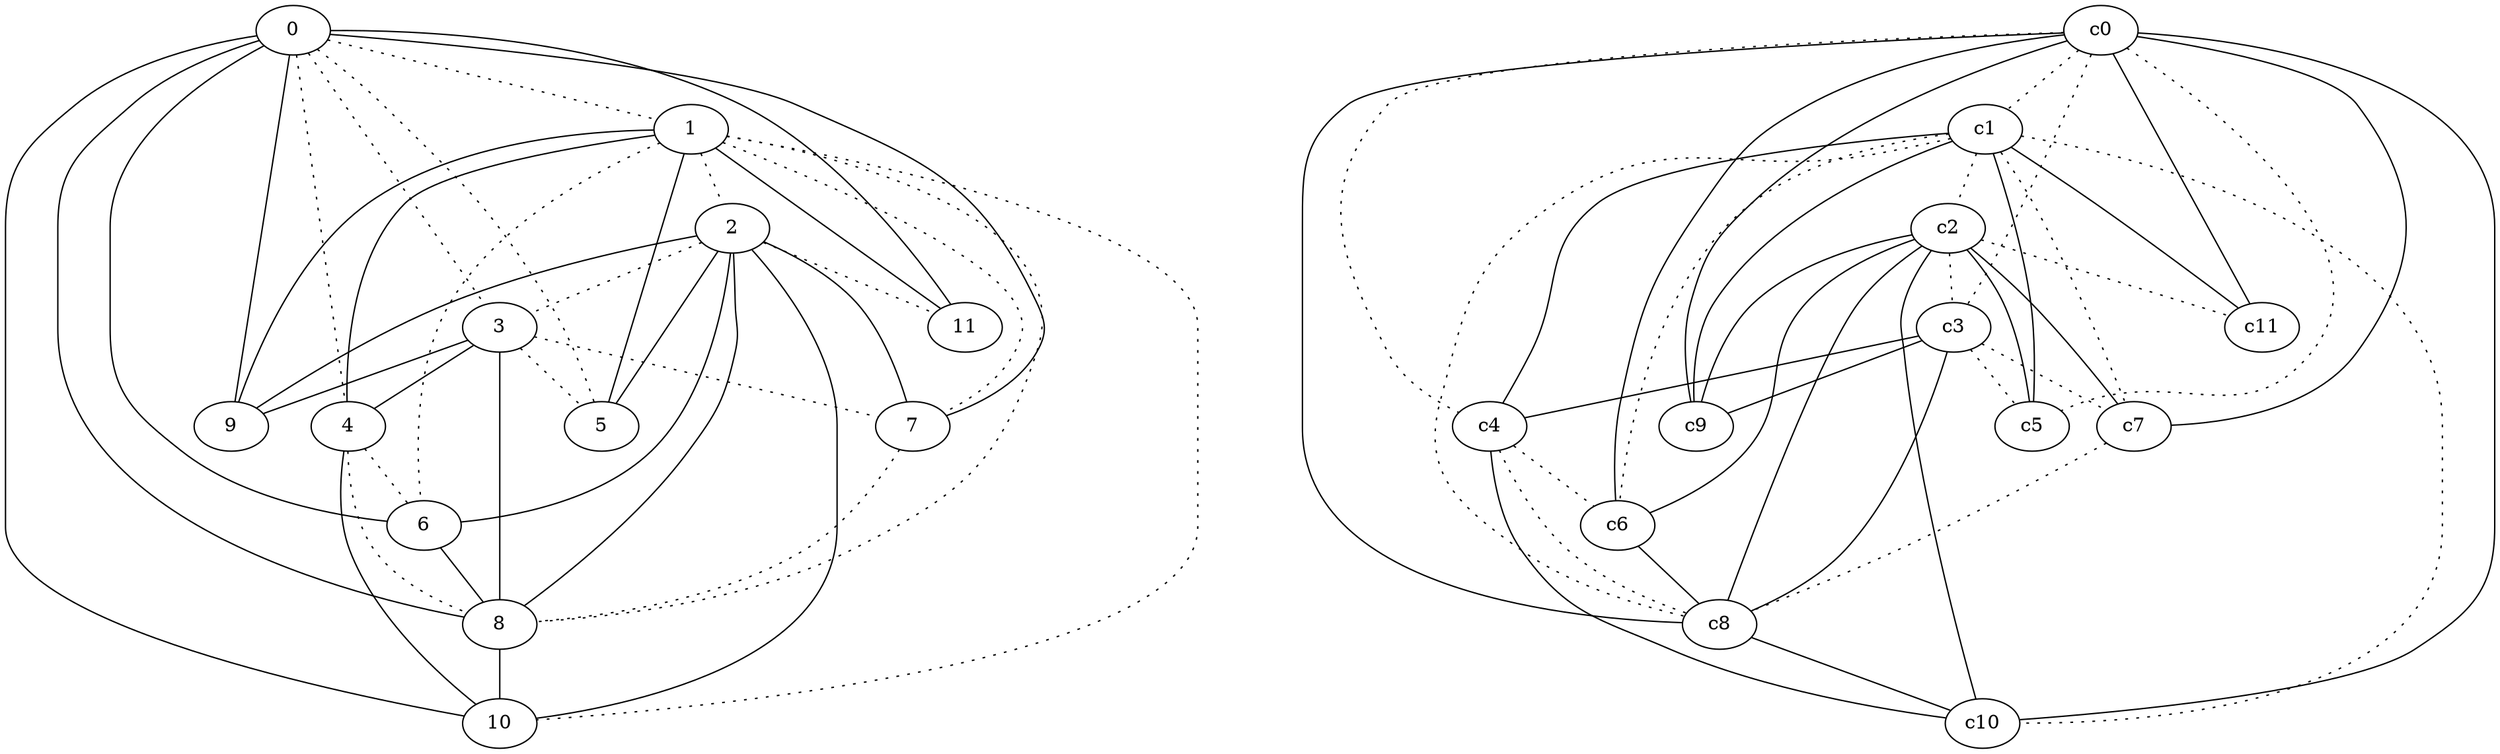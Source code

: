 graph {
a0[label=0];
a1[label=1];
a2[label=2];
a3[label=3];
a4[label=4];
a5[label=5];
a6[label=6];
a7[label=7];
a8[label=8];
a9[label=9];
a10[label=10];
a11[label=11];
a0 -- a1 [style=dotted];
a0 -- a3 [style=dotted];
a0 -- a4 [style=dotted];
a0 -- a5 [style=dotted];
a0 -- a6;
a0 -- a7;
a0 -- a8;
a0 -- a9;
a0 -- a10;
a0 -- a11;
a1 -- a2 [style=dotted];
a1 -- a4;
a1 -- a5;
a1 -- a6 [style=dotted];
a1 -- a7 [style=dotted];
a1 -- a8 [style=dotted];
a1 -- a9;
a1 -- a10 [style=dotted];
a1 -- a11;
a2 -- a3 [style=dotted];
a2 -- a5;
a2 -- a6;
a2 -- a7;
a2 -- a8;
a2 -- a9;
a2 -- a10;
a2 -- a11 [style=dotted];
a3 -- a4;
a3 -- a5 [style=dotted];
a3 -- a7 [style=dotted];
a3 -- a8;
a3 -- a9;
a4 -- a6 [style=dotted];
a4 -- a8 [style=dotted];
a4 -- a10;
a6 -- a8;
a7 -- a8 [style=dotted];
a8 -- a10;
c0 -- c1 [style=dotted];
c0 -- c3 [style=dotted];
c0 -- c4 [style=dotted];
c0 -- c5 [style=dotted];
c0 -- c6;
c0 -- c7;
c0 -- c8;
c0 -- c9;
c0 -- c10;
c0 -- c11;
c1 -- c2 [style=dotted];
c1 -- c4;
c1 -- c5;
c1 -- c6 [style=dotted];
c1 -- c7 [style=dotted];
c1 -- c8 [style=dotted];
c1 -- c9;
c1 -- c10 [style=dotted];
c1 -- c11;
c2 -- c3 [style=dotted];
c2 -- c5;
c2 -- c6;
c2 -- c7;
c2 -- c8;
c2 -- c9;
c2 -- c10;
c2 -- c11 [style=dotted];
c3 -- c4;
c3 -- c5 [style=dotted];
c3 -- c7 [style=dotted];
c3 -- c8;
c3 -- c9;
c4 -- c6 [style=dotted];
c4 -- c8 [style=dotted];
c4 -- c10;
c6 -- c8;
c7 -- c8 [style=dotted];
c8 -- c10;
}
